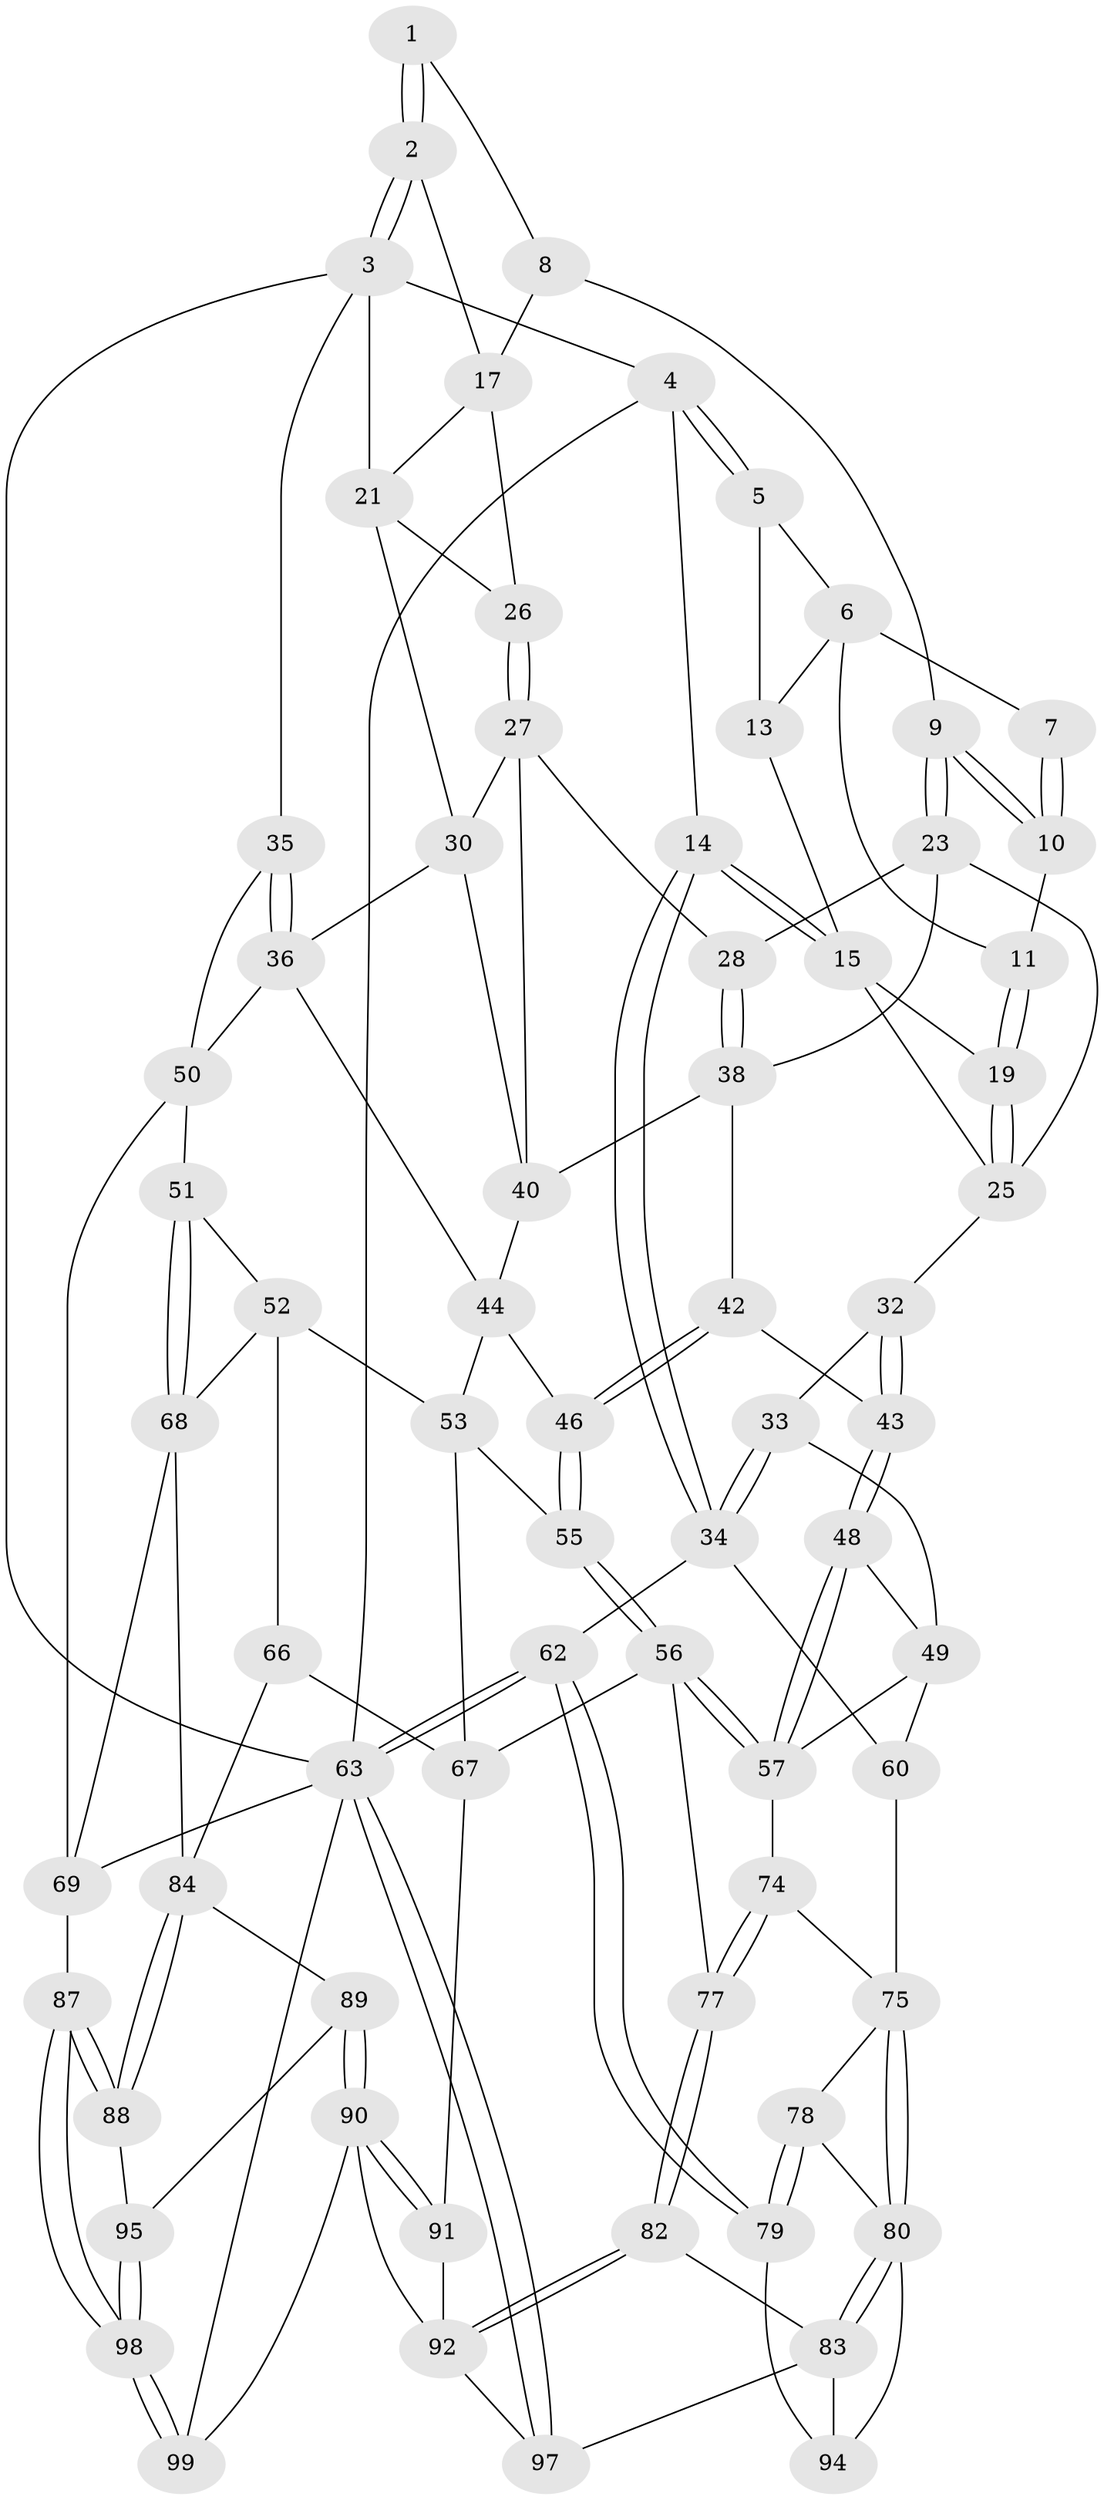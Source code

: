 // Generated by graph-tools (version 1.1) at 2025/52/02/27/25 19:52:39]
// undirected, 70 vertices, 159 edges
graph export_dot {
graph [start="1"]
  node [color=gray90,style=filled];
  1 [pos="+0.703234528480288+0"];
  2 [pos="+1+0"];
  3 [pos="+1+0",super="+20"];
  4 [pos="+0+0"];
  5 [pos="+0.3448706461945733+0"];
  6 [pos="+0.3576223912523283+0",super="+12"];
  7 [pos="+0.4569333307547068+0"];
  8 [pos="+0.6789493376730884+0.03272876412049733"];
  9 [pos="+0.5281854648268064+0.12432424734711894"];
  10 [pos="+0.5186946090144371+0.11537423879390082"];
  11 [pos="+0.4147344430789857+0.11477091919239024"];
  13 [pos="+0.3335253355985131+0.08688233657014556"];
  14 [pos="+0+0.13917937671338113"];
  15 [pos="+0.2043218525845851+0.16896326568568937",super="+16"];
  17 [pos="+0.8798333210186279+0.10025392907371623",super="+18"];
  19 [pos="+0.37615889229555594+0.18197054108968722"];
  21 [pos="+0.9226475259307375+0.23945412373755498",super="+22"];
  23 [pos="+0.5395357039898302+0.17600089688212492",super="+24"];
  25 [pos="+0.42273061768751274+0.27594122814210925",super="+29"];
  26 [pos="+0.7093994989185979+0.20178311123702394"];
  27 [pos="+0.6972577202617602+0.23522800163646884",super="+31"];
  28 [pos="+0.6656763662345777+0.23822881203063337"];
  30 [pos="+0.8489317950253443+0.2645164981145003",super="+37"];
  32 [pos="+0.24618944876171506+0.37949954972514793"];
  33 [pos="+0.1685193139570808+0.39155910668840205"];
  34 [pos="+0+0.22990010933679603",super="+61"];
  35 [pos="+1+0.49788219571233117"];
  36 [pos="+0.8157888688377716+0.4058749273746179",super="+47"];
  38 [pos="+0.5831771769779424+0.33854695519813416",super="+39"];
  40 [pos="+0.7180835265241183+0.30860445759801924",super="+41"];
  42 [pos="+0.4817033085715546+0.4212233398466739"];
  43 [pos="+0.44998538678193933+0.43800247474579307"];
  44 [pos="+0.6800929060360096+0.4549627760250551",super="+45"];
  46 [pos="+0.5010741980847195+0.43768569559740533"];
  48 [pos="+0.38700274652406197+0.521245566743859"];
  49 [pos="+0.22471288204431783+0.4979816612371219",super="+59"];
  50 [pos="+0.7617667457802443+0.5491788718763595",super="+54"];
  51 [pos="+0.7476374219231553+0.5784124622130477"];
  52 [pos="+0.6687204218972075+0.5975640373771129",super="+65"];
  53 [pos="+0.6158364744116221+0.5689208969473403",super="+58"];
  55 [pos="+0.509105361444604+0.6061382384806439"];
  56 [pos="+0.41124230716507904+0.6582531640572563",super="+73"];
  57 [pos="+0.3772875809184497+0.5930692287684166",super="+64"];
  60 [pos="+0.11574976703207847+0.6269751171523575"];
  62 [pos="+0+0.7753122317308704"];
  63 [pos="+0+1",super="+86"];
  66 [pos="+0.6001301038979593+0.7617378072502687"];
  67 [pos="+0.5850131738016395+0.7609586430543044",super="+72"];
  68 [pos="+0.7817988105415786+0.6970001395332229",super="+71"];
  69 [pos="+1+0.6654019268009491",super="+70"];
  74 [pos="+0.25057660325273023+0.6776477501838777"];
  75 [pos="+0.14667805734553618+0.7243175833060009",super="+76"];
  77 [pos="+0.31494749691043705+0.7891163589904245"];
  78 [pos="+0+0.774924270850898"];
  79 [pos="+0+0.7819976024042717"];
  80 [pos="+0.18775573677075524+0.8334315985515767",super="+81"];
  82 [pos="+0.2472392188359354+0.8508359828731339"];
  83 [pos="+0.22923295855846046+0.848074684852261",super="+93"];
  84 [pos="+0.8092752179505727+0.7877872552015872",super="+85"];
  87 [pos="+0.9114790911485952+0.9182324297558533"];
  88 [pos="+0.811381995949298+0.9094212631940454"];
  89 [pos="+0.7036864048390888+0.9160385602430345"];
  90 [pos="+0.5528045550267641+1",super="+100"];
  91 [pos="+0.49230268899778257+0.9232981838554452"];
  92 [pos="+0.2718753150424618+0.9499863221457909",super="+96"];
  94 [pos="+0.07198019480587366+0.9345867834108225"];
  95 [pos="+0.7650624492962342+0.9320829485812634"];
  97 [pos="+0.06401669255551559+1"];
  98 [pos="+0.89580303849481+1"];
  99 [pos="+0.9233328529569703+1"];
  1 -- 2;
  1 -- 2;
  1 -- 8;
  2 -- 3;
  2 -- 3;
  2 -- 17;
  3 -- 4;
  3 -- 63;
  3 -- 35;
  3 -- 21;
  4 -- 5;
  4 -- 5;
  4 -- 14;
  4 -- 63;
  5 -- 6;
  5 -- 13;
  6 -- 7;
  6 -- 11;
  6 -- 13;
  7 -- 10;
  7 -- 10;
  8 -- 9;
  8 -- 17;
  9 -- 10;
  9 -- 10;
  9 -- 23;
  9 -- 23;
  10 -- 11;
  11 -- 19;
  11 -- 19;
  13 -- 15;
  14 -- 15;
  14 -- 15;
  14 -- 34;
  14 -- 34;
  15 -- 19;
  15 -- 25;
  17 -- 26;
  17 -- 21;
  19 -- 25;
  19 -- 25;
  21 -- 30;
  21 -- 26;
  23 -- 28;
  23 -- 25;
  23 -- 38;
  25 -- 32;
  26 -- 27;
  26 -- 27;
  27 -- 28;
  27 -- 40;
  27 -- 30;
  28 -- 38;
  28 -- 38;
  30 -- 40;
  30 -- 36;
  32 -- 33;
  32 -- 43;
  32 -- 43;
  33 -- 34;
  33 -- 34;
  33 -- 49;
  34 -- 60;
  34 -- 62;
  35 -- 36;
  35 -- 36;
  35 -- 50;
  36 -- 50;
  36 -- 44;
  38 -- 42;
  38 -- 40;
  40 -- 44;
  42 -- 43;
  42 -- 46;
  42 -- 46;
  43 -- 48;
  43 -- 48;
  44 -- 53;
  44 -- 46;
  46 -- 55;
  46 -- 55;
  48 -- 49;
  48 -- 57;
  48 -- 57;
  49 -- 60;
  49 -- 57;
  50 -- 51;
  50 -- 69;
  51 -- 52;
  51 -- 68;
  51 -- 68;
  52 -- 53;
  52 -- 66;
  52 -- 68;
  53 -- 67;
  53 -- 55;
  55 -- 56;
  55 -- 56;
  56 -- 57;
  56 -- 57;
  56 -- 67;
  56 -- 77;
  57 -- 74;
  60 -- 75;
  62 -- 63;
  62 -- 63;
  62 -- 79;
  62 -- 79;
  63 -- 97;
  63 -- 97;
  63 -- 99;
  63 -- 69;
  66 -- 67;
  66 -- 84;
  67 -- 91;
  68 -- 84;
  68 -- 69;
  69 -- 87;
  74 -- 75;
  74 -- 77;
  74 -- 77;
  75 -- 80;
  75 -- 80;
  75 -- 78;
  77 -- 82;
  77 -- 82;
  78 -- 79;
  78 -- 79;
  78 -- 80;
  79 -- 94;
  80 -- 83;
  80 -- 83;
  80 -- 94;
  82 -- 83;
  82 -- 92;
  82 -- 92;
  83 -- 97;
  83 -- 94;
  84 -- 88;
  84 -- 88;
  84 -- 89;
  87 -- 88;
  87 -- 88;
  87 -- 98;
  87 -- 98;
  88 -- 95;
  89 -- 90;
  89 -- 90;
  89 -- 95;
  90 -- 91;
  90 -- 91;
  90 -- 99;
  90 -- 92;
  91 -- 92;
  92 -- 97;
  95 -- 98;
  95 -- 98;
  98 -- 99;
  98 -- 99;
}
